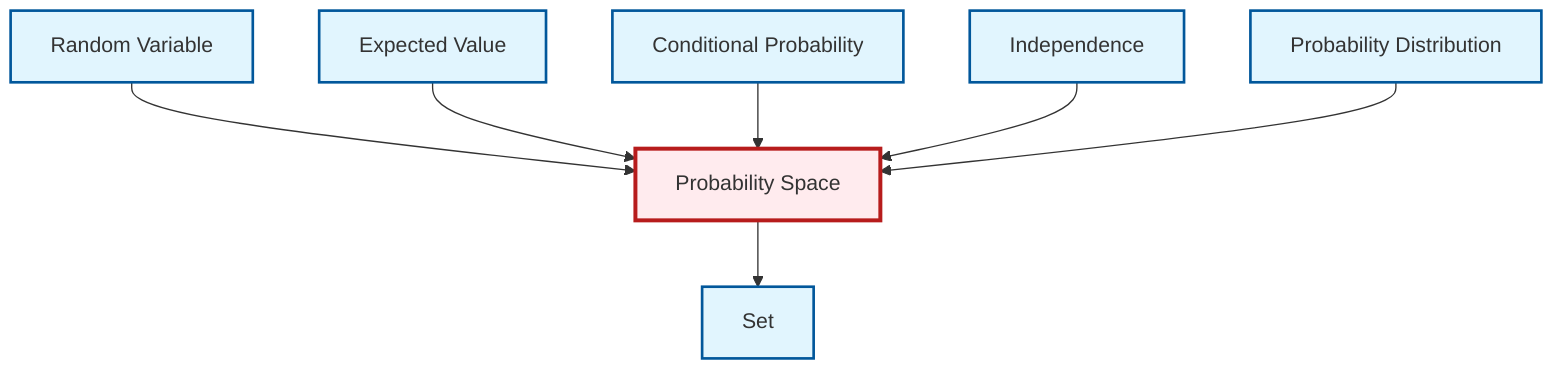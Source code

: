 graph TD
    classDef definition fill:#e1f5fe,stroke:#01579b,stroke-width:2px
    classDef theorem fill:#f3e5f5,stroke:#4a148c,stroke-width:2px
    classDef axiom fill:#fff3e0,stroke:#e65100,stroke-width:2px
    classDef example fill:#e8f5e9,stroke:#1b5e20,stroke-width:2px
    classDef current fill:#ffebee,stroke:#b71c1c,stroke-width:3px
    def-probability-space["Probability Space"]:::definition
    def-independence["Independence"]:::definition
    def-probability-distribution["Probability Distribution"]:::definition
    def-conditional-probability["Conditional Probability"]:::definition
    def-random-variable["Random Variable"]:::definition
    def-expectation["Expected Value"]:::definition
    def-set["Set"]:::definition
    def-random-variable --> def-probability-space
    def-probability-space --> def-set
    def-expectation --> def-probability-space
    def-conditional-probability --> def-probability-space
    def-independence --> def-probability-space
    def-probability-distribution --> def-probability-space
    class def-probability-space current